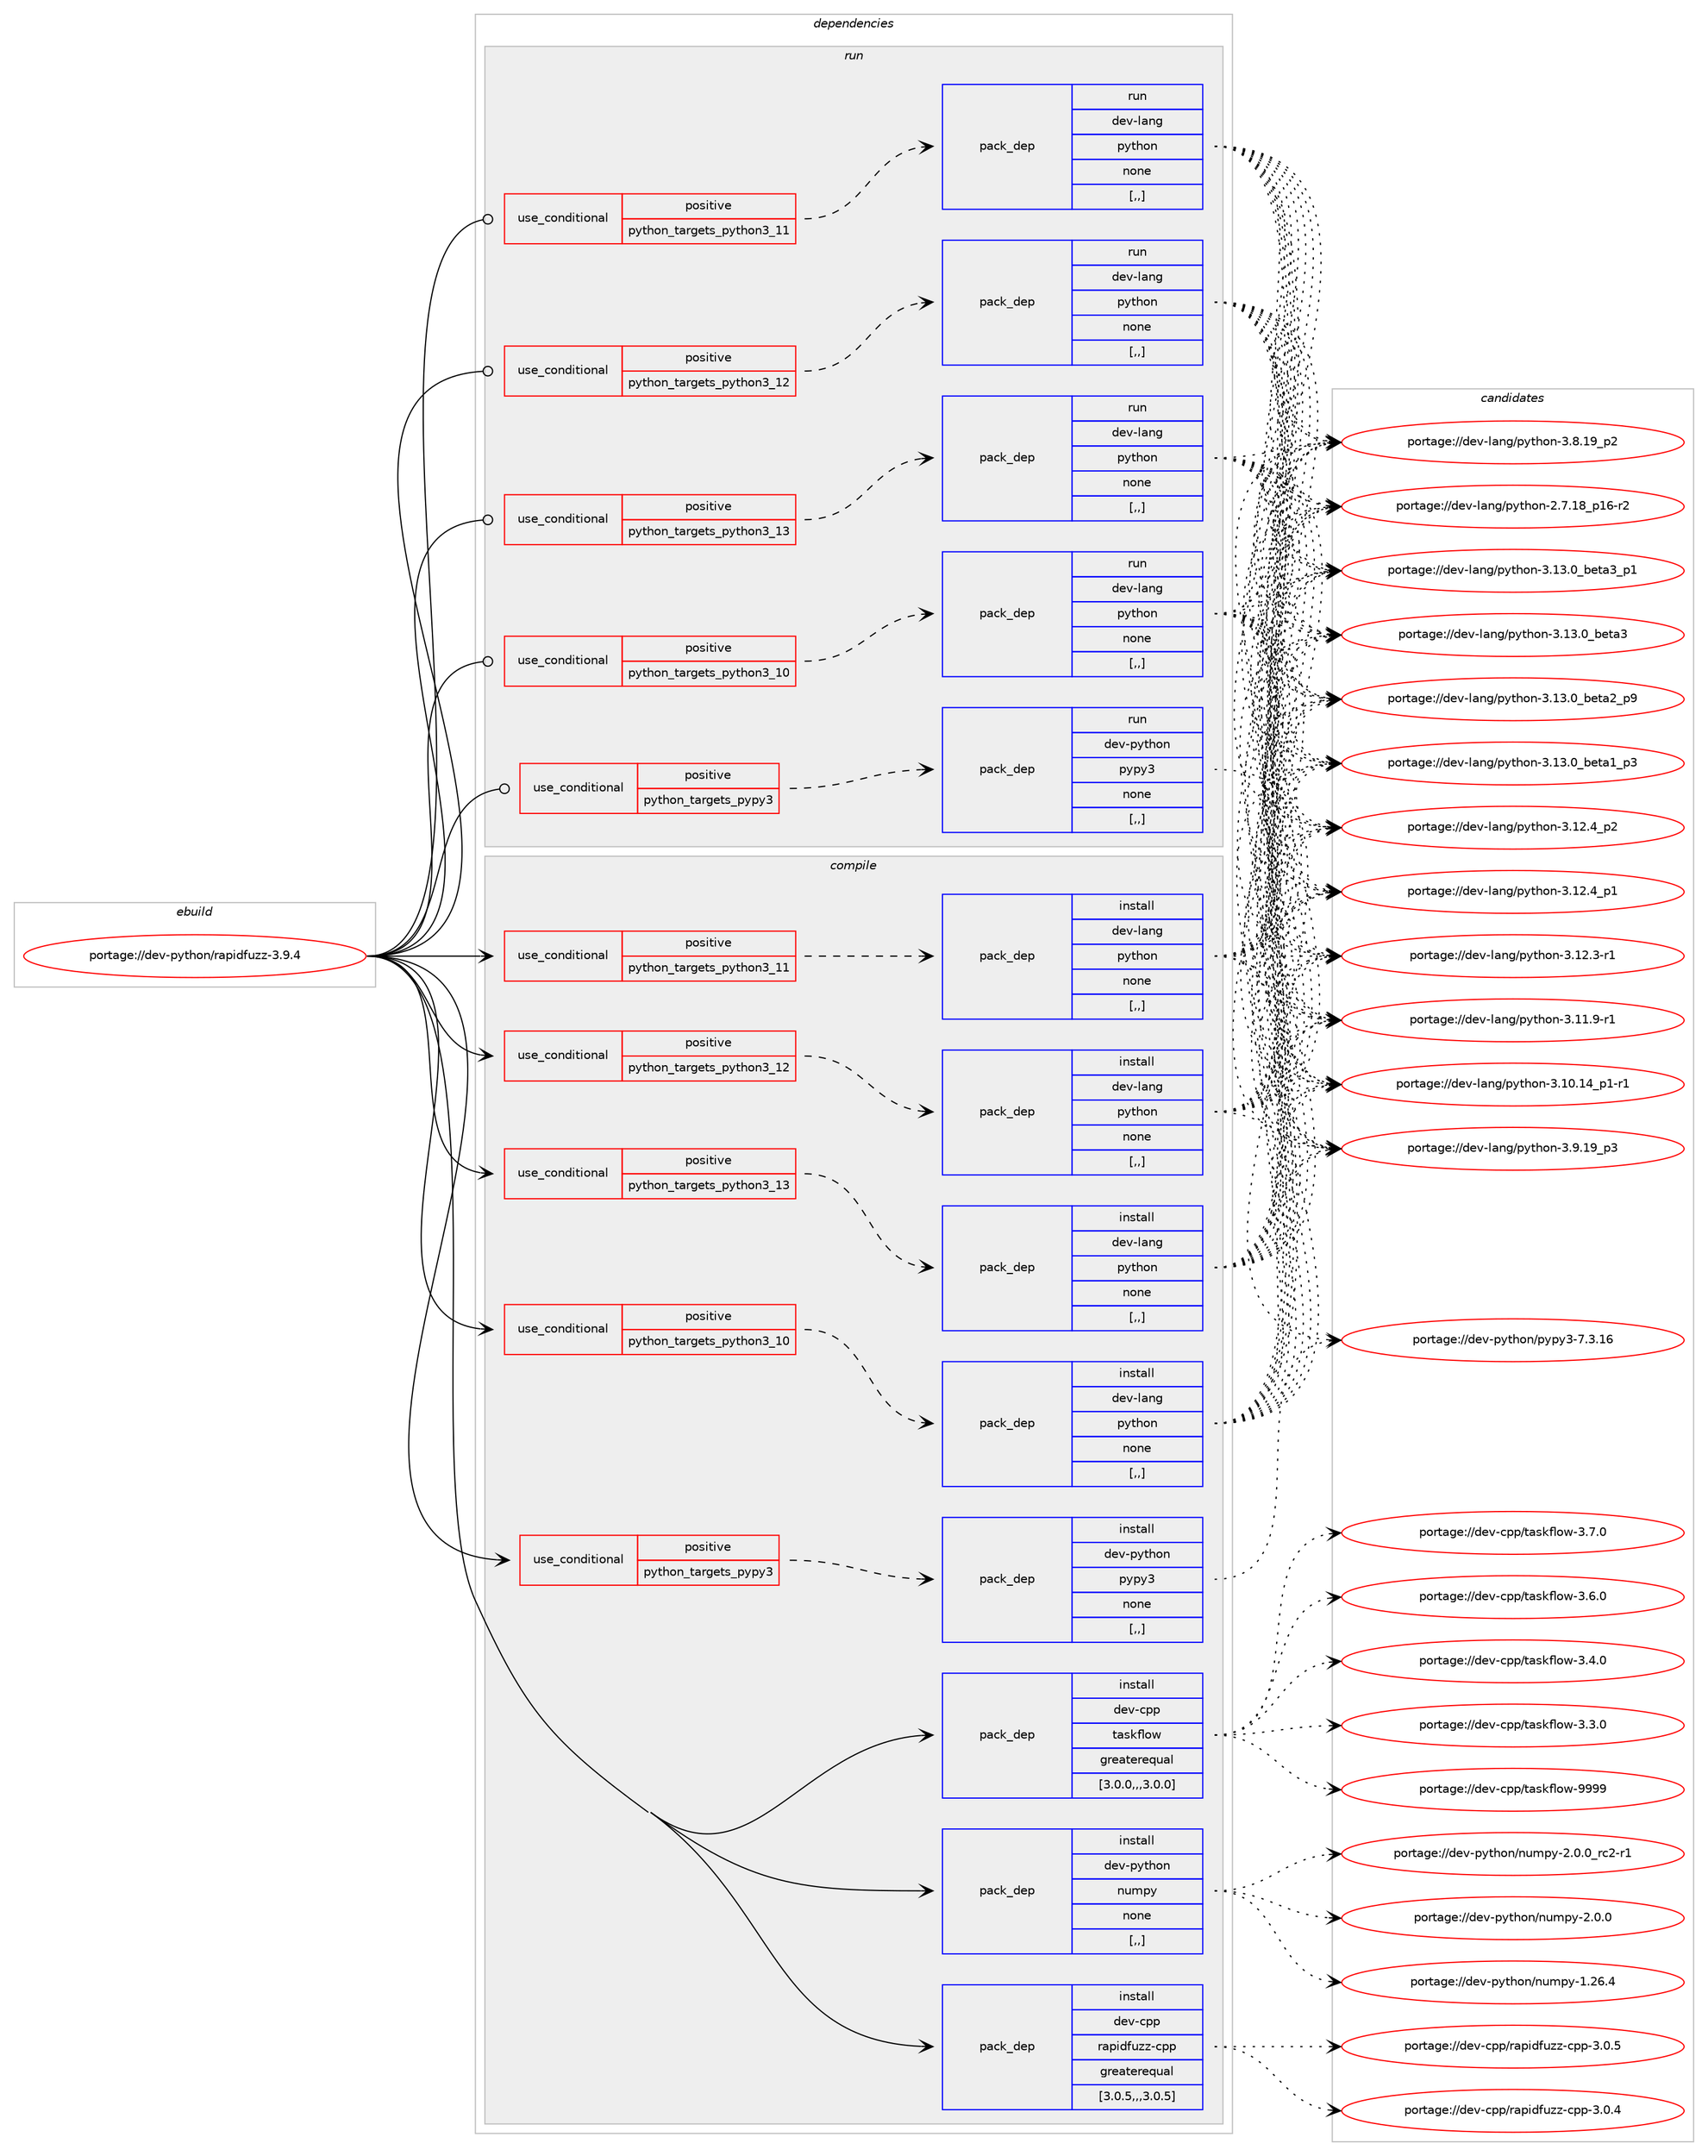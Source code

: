 digraph prolog {

# *************
# Graph options
# *************

newrank=true;
concentrate=true;
compound=true;
graph [rankdir=LR,fontname=Helvetica,fontsize=10,ranksep=1.5];#, ranksep=2.5, nodesep=0.2];
edge  [arrowhead=vee];
node  [fontname=Helvetica,fontsize=10];

# **********
# The ebuild
# **********

subgraph cluster_leftcol {
color=gray;
rank=same;
label=<<i>ebuild</i>>;
id [label="portage://dev-python/rapidfuzz-3.9.4", color=red, width=4, href="../dev-python/rapidfuzz-3.9.4.svg"];
}

# ****************
# The dependencies
# ****************

subgraph cluster_midcol {
color=gray;
label=<<i>dependencies</i>>;
subgraph cluster_compile {
fillcolor="#eeeeee";
style=filled;
label=<<i>compile</i>>;
subgraph cond38420 {
dependency160329 [label=<<TABLE BORDER="0" CELLBORDER="1" CELLSPACING="0" CELLPADDING="4"><TR><TD ROWSPAN="3" CELLPADDING="10">use_conditional</TD></TR><TR><TD>positive</TD></TR><TR><TD>python_targets_pypy3</TD></TR></TABLE>>, shape=none, color=red];
subgraph pack120649 {
dependency160330 [label=<<TABLE BORDER="0" CELLBORDER="1" CELLSPACING="0" CELLPADDING="4" WIDTH="220"><TR><TD ROWSPAN="6" CELLPADDING="30">pack_dep</TD></TR><TR><TD WIDTH="110">install</TD></TR><TR><TD>dev-python</TD></TR><TR><TD>pypy3</TD></TR><TR><TD>none</TD></TR><TR><TD>[,,]</TD></TR></TABLE>>, shape=none, color=blue];
}
dependency160329:e -> dependency160330:w [weight=20,style="dashed",arrowhead="vee"];
}
id:e -> dependency160329:w [weight=20,style="solid",arrowhead="vee"];
subgraph cond38421 {
dependency160331 [label=<<TABLE BORDER="0" CELLBORDER="1" CELLSPACING="0" CELLPADDING="4"><TR><TD ROWSPAN="3" CELLPADDING="10">use_conditional</TD></TR><TR><TD>positive</TD></TR><TR><TD>python_targets_python3_10</TD></TR></TABLE>>, shape=none, color=red];
subgraph pack120650 {
dependency160332 [label=<<TABLE BORDER="0" CELLBORDER="1" CELLSPACING="0" CELLPADDING="4" WIDTH="220"><TR><TD ROWSPAN="6" CELLPADDING="30">pack_dep</TD></TR><TR><TD WIDTH="110">install</TD></TR><TR><TD>dev-lang</TD></TR><TR><TD>python</TD></TR><TR><TD>none</TD></TR><TR><TD>[,,]</TD></TR></TABLE>>, shape=none, color=blue];
}
dependency160331:e -> dependency160332:w [weight=20,style="dashed",arrowhead="vee"];
}
id:e -> dependency160331:w [weight=20,style="solid",arrowhead="vee"];
subgraph cond38422 {
dependency160333 [label=<<TABLE BORDER="0" CELLBORDER="1" CELLSPACING="0" CELLPADDING="4"><TR><TD ROWSPAN="3" CELLPADDING="10">use_conditional</TD></TR><TR><TD>positive</TD></TR><TR><TD>python_targets_python3_11</TD></TR></TABLE>>, shape=none, color=red];
subgraph pack120651 {
dependency160334 [label=<<TABLE BORDER="0" CELLBORDER="1" CELLSPACING="0" CELLPADDING="4" WIDTH="220"><TR><TD ROWSPAN="6" CELLPADDING="30">pack_dep</TD></TR><TR><TD WIDTH="110">install</TD></TR><TR><TD>dev-lang</TD></TR><TR><TD>python</TD></TR><TR><TD>none</TD></TR><TR><TD>[,,]</TD></TR></TABLE>>, shape=none, color=blue];
}
dependency160333:e -> dependency160334:w [weight=20,style="dashed",arrowhead="vee"];
}
id:e -> dependency160333:w [weight=20,style="solid",arrowhead="vee"];
subgraph cond38423 {
dependency160335 [label=<<TABLE BORDER="0" CELLBORDER="1" CELLSPACING="0" CELLPADDING="4"><TR><TD ROWSPAN="3" CELLPADDING="10">use_conditional</TD></TR><TR><TD>positive</TD></TR><TR><TD>python_targets_python3_12</TD></TR></TABLE>>, shape=none, color=red];
subgraph pack120652 {
dependency160336 [label=<<TABLE BORDER="0" CELLBORDER="1" CELLSPACING="0" CELLPADDING="4" WIDTH="220"><TR><TD ROWSPAN="6" CELLPADDING="30">pack_dep</TD></TR><TR><TD WIDTH="110">install</TD></TR><TR><TD>dev-lang</TD></TR><TR><TD>python</TD></TR><TR><TD>none</TD></TR><TR><TD>[,,]</TD></TR></TABLE>>, shape=none, color=blue];
}
dependency160335:e -> dependency160336:w [weight=20,style="dashed",arrowhead="vee"];
}
id:e -> dependency160335:w [weight=20,style="solid",arrowhead="vee"];
subgraph cond38424 {
dependency160337 [label=<<TABLE BORDER="0" CELLBORDER="1" CELLSPACING="0" CELLPADDING="4"><TR><TD ROWSPAN="3" CELLPADDING="10">use_conditional</TD></TR><TR><TD>positive</TD></TR><TR><TD>python_targets_python3_13</TD></TR></TABLE>>, shape=none, color=red];
subgraph pack120653 {
dependency160338 [label=<<TABLE BORDER="0" CELLBORDER="1" CELLSPACING="0" CELLPADDING="4" WIDTH="220"><TR><TD ROWSPAN="6" CELLPADDING="30">pack_dep</TD></TR><TR><TD WIDTH="110">install</TD></TR><TR><TD>dev-lang</TD></TR><TR><TD>python</TD></TR><TR><TD>none</TD></TR><TR><TD>[,,]</TD></TR></TABLE>>, shape=none, color=blue];
}
dependency160337:e -> dependency160338:w [weight=20,style="dashed",arrowhead="vee"];
}
id:e -> dependency160337:w [weight=20,style="solid",arrowhead="vee"];
subgraph pack120654 {
dependency160339 [label=<<TABLE BORDER="0" CELLBORDER="1" CELLSPACING="0" CELLPADDING="4" WIDTH="220"><TR><TD ROWSPAN="6" CELLPADDING="30">pack_dep</TD></TR><TR><TD WIDTH="110">install</TD></TR><TR><TD>dev-cpp</TD></TR><TR><TD>rapidfuzz-cpp</TD></TR><TR><TD>greaterequal</TD></TR><TR><TD>[3.0.5,,,3.0.5]</TD></TR></TABLE>>, shape=none, color=blue];
}
id:e -> dependency160339:w [weight=20,style="solid",arrowhead="vee"];
subgraph pack120655 {
dependency160340 [label=<<TABLE BORDER="0" CELLBORDER="1" CELLSPACING="0" CELLPADDING="4" WIDTH="220"><TR><TD ROWSPAN="6" CELLPADDING="30">pack_dep</TD></TR><TR><TD WIDTH="110">install</TD></TR><TR><TD>dev-cpp</TD></TR><TR><TD>taskflow</TD></TR><TR><TD>greaterequal</TD></TR><TR><TD>[3.0.0,,,3.0.0]</TD></TR></TABLE>>, shape=none, color=blue];
}
id:e -> dependency160340:w [weight=20,style="solid",arrowhead="vee"];
subgraph pack120656 {
dependency160341 [label=<<TABLE BORDER="0" CELLBORDER="1" CELLSPACING="0" CELLPADDING="4" WIDTH="220"><TR><TD ROWSPAN="6" CELLPADDING="30">pack_dep</TD></TR><TR><TD WIDTH="110">install</TD></TR><TR><TD>dev-python</TD></TR><TR><TD>numpy</TD></TR><TR><TD>none</TD></TR><TR><TD>[,,]</TD></TR></TABLE>>, shape=none, color=blue];
}
id:e -> dependency160341:w [weight=20,style="solid",arrowhead="vee"];
}
subgraph cluster_compileandrun {
fillcolor="#eeeeee";
style=filled;
label=<<i>compile and run</i>>;
}
subgraph cluster_run {
fillcolor="#eeeeee";
style=filled;
label=<<i>run</i>>;
subgraph cond38425 {
dependency160342 [label=<<TABLE BORDER="0" CELLBORDER="1" CELLSPACING="0" CELLPADDING="4"><TR><TD ROWSPAN="3" CELLPADDING="10">use_conditional</TD></TR><TR><TD>positive</TD></TR><TR><TD>python_targets_pypy3</TD></TR></TABLE>>, shape=none, color=red];
subgraph pack120657 {
dependency160343 [label=<<TABLE BORDER="0" CELLBORDER="1" CELLSPACING="0" CELLPADDING="4" WIDTH="220"><TR><TD ROWSPAN="6" CELLPADDING="30">pack_dep</TD></TR><TR><TD WIDTH="110">run</TD></TR><TR><TD>dev-python</TD></TR><TR><TD>pypy3</TD></TR><TR><TD>none</TD></TR><TR><TD>[,,]</TD></TR></TABLE>>, shape=none, color=blue];
}
dependency160342:e -> dependency160343:w [weight=20,style="dashed",arrowhead="vee"];
}
id:e -> dependency160342:w [weight=20,style="solid",arrowhead="odot"];
subgraph cond38426 {
dependency160344 [label=<<TABLE BORDER="0" CELLBORDER="1" CELLSPACING="0" CELLPADDING="4"><TR><TD ROWSPAN="3" CELLPADDING="10">use_conditional</TD></TR><TR><TD>positive</TD></TR><TR><TD>python_targets_python3_10</TD></TR></TABLE>>, shape=none, color=red];
subgraph pack120658 {
dependency160345 [label=<<TABLE BORDER="0" CELLBORDER="1" CELLSPACING="0" CELLPADDING="4" WIDTH="220"><TR><TD ROWSPAN="6" CELLPADDING="30">pack_dep</TD></TR><TR><TD WIDTH="110">run</TD></TR><TR><TD>dev-lang</TD></TR><TR><TD>python</TD></TR><TR><TD>none</TD></TR><TR><TD>[,,]</TD></TR></TABLE>>, shape=none, color=blue];
}
dependency160344:e -> dependency160345:w [weight=20,style="dashed",arrowhead="vee"];
}
id:e -> dependency160344:w [weight=20,style="solid",arrowhead="odot"];
subgraph cond38427 {
dependency160346 [label=<<TABLE BORDER="0" CELLBORDER="1" CELLSPACING="0" CELLPADDING="4"><TR><TD ROWSPAN="3" CELLPADDING="10">use_conditional</TD></TR><TR><TD>positive</TD></TR><TR><TD>python_targets_python3_11</TD></TR></TABLE>>, shape=none, color=red];
subgraph pack120659 {
dependency160347 [label=<<TABLE BORDER="0" CELLBORDER="1" CELLSPACING="0" CELLPADDING="4" WIDTH="220"><TR><TD ROWSPAN="6" CELLPADDING="30">pack_dep</TD></TR><TR><TD WIDTH="110">run</TD></TR><TR><TD>dev-lang</TD></TR><TR><TD>python</TD></TR><TR><TD>none</TD></TR><TR><TD>[,,]</TD></TR></TABLE>>, shape=none, color=blue];
}
dependency160346:e -> dependency160347:w [weight=20,style="dashed",arrowhead="vee"];
}
id:e -> dependency160346:w [weight=20,style="solid",arrowhead="odot"];
subgraph cond38428 {
dependency160348 [label=<<TABLE BORDER="0" CELLBORDER="1" CELLSPACING="0" CELLPADDING="4"><TR><TD ROWSPAN="3" CELLPADDING="10">use_conditional</TD></TR><TR><TD>positive</TD></TR><TR><TD>python_targets_python3_12</TD></TR></TABLE>>, shape=none, color=red];
subgraph pack120660 {
dependency160349 [label=<<TABLE BORDER="0" CELLBORDER="1" CELLSPACING="0" CELLPADDING="4" WIDTH="220"><TR><TD ROWSPAN="6" CELLPADDING="30">pack_dep</TD></TR><TR><TD WIDTH="110">run</TD></TR><TR><TD>dev-lang</TD></TR><TR><TD>python</TD></TR><TR><TD>none</TD></TR><TR><TD>[,,]</TD></TR></TABLE>>, shape=none, color=blue];
}
dependency160348:e -> dependency160349:w [weight=20,style="dashed",arrowhead="vee"];
}
id:e -> dependency160348:w [weight=20,style="solid",arrowhead="odot"];
subgraph cond38429 {
dependency160350 [label=<<TABLE BORDER="0" CELLBORDER="1" CELLSPACING="0" CELLPADDING="4"><TR><TD ROWSPAN="3" CELLPADDING="10">use_conditional</TD></TR><TR><TD>positive</TD></TR><TR><TD>python_targets_python3_13</TD></TR></TABLE>>, shape=none, color=red];
subgraph pack120661 {
dependency160351 [label=<<TABLE BORDER="0" CELLBORDER="1" CELLSPACING="0" CELLPADDING="4" WIDTH="220"><TR><TD ROWSPAN="6" CELLPADDING="30">pack_dep</TD></TR><TR><TD WIDTH="110">run</TD></TR><TR><TD>dev-lang</TD></TR><TR><TD>python</TD></TR><TR><TD>none</TD></TR><TR><TD>[,,]</TD></TR></TABLE>>, shape=none, color=blue];
}
dependency160350:e -> dependency160351:w [weight=20,style="dashed",arrowhead="vee"];
}
id:e -> dependency160350:w [weight=20,style="solid",arrowhead="odot"];
}
}

# **************
# The candidates
# **************

subgraph cluster_choices {
rank=same;
color=gray;
label=<<i>candidates</i>>;

subgraph choice120649 {
color=black;
nodesep=1;
choice10010111845112121116104111110471121211121215145554651464954 [label="portage://dev-python/pypy3-7.3.16", color=red, width=4,href="../dev-python/pypy3-7.3.16.svg"];
dependency160330:e -> choice10010111845112121116104111110471121211121215145554651464954:w [style=dotted,weight="100"];
}
subgraph choice120650 {
color=black;
nodesep=1;
choice10010111845108971101034711212111610411111045514649514648959810111697519511249 [label="portage://dev-lang/python-3.13.0_beta3_p1", color=red, width=4,href="../dev-lang/python-3.13.0_beta3_p1.svg"];
choice1001011184510897110103471121211161041111104551464951464895981011169751 [label="portage://dev-lang/python-3.13.0_beta3", color=red, width=4,href="../dev-lang/python-3.13.0_beta3.svg"];
choice10010111845108971101034711212111610411111045514649514648959810111697509511257 [label="portage://dev-lang/python-3.13.0_beta2_p9", color=red, width=4,href="../dev-lang/python-3.13.0_beta2_p9.svg"];
choice10010111845108971101034711212111610411111045514649514648959810111697499511251 [label="portage://dev-lang/python-3.13.0_beta1_p3", color=red, width=4,href="../dev-lang/python-3.13.0_beta1_p3.svg"];
choice100101118451089711010347112121116104111110455146495046529511250 [label="portage://dev-lang/python-3.12.4_p2", color=red, width=4,href="../dev-lang/python-3.12.4_p2.svg"];
choice100101118451089711010347112121116104111110455146495046529511249 [label="portage://dev-lang/python-3.12.4_p1", color=red, width=4,href="../dev-lang/python-3.12.4_p1.svg"];
choice100101118451089711010347112121116104111110455146495046514511449 [label="portage://dev-lang/python-3.12.3-r1", color=red, width=4,href="../dev-lang/python-3.12.3-r1.svg"];
choice100101118451089711010347112121116104111110455146494946574511449 [label="portage://dev-lang/python-3.11.9-r1", color=red, width=4,href="../dev-lang/python-3.11.9-r1.svg"];
choice100101118451089711010347112121116104111110455146494846495295112494511449 [label="portage://dev-lang/python-3.10.14_p1-r1", color=red, width=4,href="../dev-lang/python-3.10.14_p1-r1.svg"];
choice100101118451089711010347112121116104111110455146574649579511251 [label="portage://dev-lang/python-3.9.19_p3", color=red, width=4,href="../dev-lang/python-3.9.19_p3.svg"];
choice100101118451089711010347112121116104111110455146564649579511250 [label="portage://dev-lang/python-3.8.19_p2", color=red, width=4,href="../dev-lang/python-3.8.19_p2.svg"];
choice100101118451089711010347112121116104111110455046554649569511249544511450 [label="portage://dev-lang/python-2.7.18_p16-r2", color=red, width=4,href="../dev-lang/python-2.7.18_p16-r2.svg"];
dependency160332:e -> choice10010111845108971101034711212111610411111045514649514648959810111697519511249:w [style=dotted,weight="100"];
dependency160332:e -> choice1001011184510897110103471121211161041111104551464951464895981011169751:w [style=dotted,weight="100"];
dependency160332:e -> choice10010111845108971101034711212111610411111045514649514648959810111697509511257:w [style=dotted,weight="100"];
dependency160332:e -> choice10010111845108971101034711212111610411111045514649514648959810111697499511251:w [style=dotted,weight="100"];
dependency160332:e -> choice100101118451089711010347112121116104111110455146495046529511250:w [style=dotted,weight="100"];
dependency160332:e -> choice100101118451089711010347112121116104111110455146495046529511249:w [style=dotted,weight="100"];
dependency160332:e -> choice100101118451089711010347112121116104111110455146495046514511449:w [style=dotted,weight="100"];
dependency160332:e -> choice100101118451089711010347112121116104111110455146494946574511449:w [style=dotted,weight="100"];
dependency160332:e -> choice100101118451089711010347112121116104111110455146494846495295112494511449:w [style=dotted,weight="100"];
dependency160332:e -> choice100101118451089711010347112121116104111110455146574649579511251:w [style=dotted,weight="100"];
dependency160332:e -> choice100101118451089711010347112121116104111110455146564649579511250:w [style=dotted,weight="100"];
dependency160332:e -> choice100101118451089711010347112121116104111110455046554649569511249544511450:w [style=dotted,weight="100"];
}
subgraph choice120651 {
color=black;
nodesep=1;
choice10010111845108971101034711212111610411111045514649514648959810111697519511249 [label="portage://dev-lang/python-3.13.0_beta3_p1", color=red, width=4,href="../dev-lang/python-3.13.0_beta3_p1.svg"];
choice1001011184510897110103471121211161041111104551464951464895981011169751 [label="portage://dev-lang/python-3.13.0_beta3", color=red, width=4,href="../dev-lang/python-3.13.0_beta3.svg"];
choice10010111845108971101034711212111610411111045514649514648959810111697509511257 [label="portage://dev-lang/python-3.13.0_beta2_p9", color=red, width=4,href="../dev-lang/python-3.13.0_beta2_p9.svg"];
choice10010111845108971101034711212111610411111045514649514648959810111697499511251 [label="portage://dev-lang/python-3.13.0_beta1_p3", color=red, width=4,href="../dev-lang/python-3.13.0_beta1_p3.svg"];
choice100101118451089711010347112121116104111110455146495046529511250 [label="portage://dev-lang/python-3.12.4_p2", color=red, width=4,href="../dev-lang/python-3.12.4_p2.svg"];
choice100101118451089711010347112121116104111110455146495046529511249 [label="portage://dev-lang/python-3.12.4_p1", color=red, width=4,href="../dev-lang/python-3.12.4_p1.svg"];
choice100101118451089711010347112121116104111110455146495046514511449 [label="portage://dev-lang/python-3.12.3-r1", color=red, width=4,href="../dev-lang/python-3.12.3-r1.svg"];
choice100101118451089711010347112121116104111110455146494946574511449 [label="portage://dev-lang/python-3.11.9-r1", color=red, width=4,href="../dev-lang/python-3.11.9-r1.svg"];
choice100101118451089711010347112121116104111110455146494846495295112494511449 [label="portage://dev-lang/python-3.10.14_p1-r1", color=red, width=4,href="../dev-lang/python-3.10.14_p1-r1.svg"];
choice100101118451089711010347112121116104111110455146574649579511251 [label="portage://dev-lang/python-3.9.19_p3", color=red, width=4,href="../dev-lang/python-3.9.19_p3.svg"];
choice100101118451089711010347112121116104111110455146564649579511250 [label="portage://dev-lang/python-3.8.19_p2", color=red, width=4,href="../dev-lang/python-3.8.19_p2.svg"];
choice100101118451089711010347112121116104111110455046554649569511249544511450 [label="portage://dev-lang/python-2.7.18_p16-r2", color=red, width=4,href="../dev-lang/python-2.7.18_p16-r2.svg"];
dependency160334:e -> choice10010111845108971101034711212111610411111045514649514648959810111697519511249:w [style=dotted,weight="100"];
dependency160334:e -> choice1001011184510897110103471121211161041111104551464951464895981011169751:w [style=dotted,weight="100"];
dependency160334:e -> choice10010111845108971101034711212111610411111045514649514648959810111697509511257:w [style=dotted,weight="100"];
dependency160334:e -> choice10010111845108971101034711212111610411111045514649514648959810111697499511251:w [style=dotted,weight="100"];
dependency160334:e -> choice100101118451089711010347112121116104111110455146495046529511250:w [style=dotted,weight="100"];
dependency160334:e -> choice100101118451089711010347112121116104111110455146495046529511249:w [style=dotted,weight="100"];
dependency160334:e -> choice100101118451089711010347112121116104111110455146495046514511449:w [style=dotted,weight="100"];
dependency160334:e -> choice100101118451089711010347112121116104111110455146494946574511449:w [style=dotted,weight="100"];
dependency160334:e -> choice100101118451089711010347112121116104111110455146494846495295112494511449:w [style=dotted,weight="100"];
dependency160334:e -> choice100101118451089711010347112121116104111110455146574649579511251:w [style=dotted,weight="100"];
dependency160334:e -> choice100101118451089711010347112121116104111110455146564649579511250:w [style=dotted,weight="100"];
dependency160334:e -> choice100101118451089711010347112121116104111110455046554649569511249544511450:w [style=dotted,weight="100"];
}
subgraph choice120652 {
color=black;
nodesep=1;
choice10010111845108971101034711212111610411111045514649514648959810111697519511249 [label="portage://dev-lang/python-3.13.0_beta3_p1", color=red, width=4,href="../dev-lang/python-3.13.0_beta3_p1.svg"];
choice1001011184510897110103471121211161041111104551464951464895981011169751 [label="portage://dev-lang/python-3.13.0_beta3", color=red, width=4,href="../dev-lang/python-3.13.0_beta3.svg"];
choice10010111845108971101034711212111610411111045514649514648959810111697509511257 [label="portage://dev-lang/python-3.13.0_beta2_p9", color=red, width=4,href="../dev-lang/python-3.13.0_beta2_p9.svg"];
choice10010111845108971101034711212111610411111045514649514648959810111697499511251 [label="portage://dev-lang/python-3.13.0_beta1_p3", color=red, width=4,href="../dev-lang/python-3.13.0_beta1_p3.svg"];
choice100101118451089711010347112121116104111110455146495046529511250 [label="portage://dev-lang/python-3.12.4_p2", color=red, width=4,href="../dev-lang/python-3.12.4_p2.svg"];
choice100101118451089711010347112121116104111110455146495046529511249 [label="portage://dev-lang/python-3.12.4_p1", color=red, width=4,href="../dev-lang/python-3.12.4_p1.svg"];
choice100101118451089711010347112121116104111110455146495046514511449 [label="portage://dev-lang/python-3.12.3-r1", color=red, width=4,href="../dev-lang/python-3.12.3-r1.svg"];
choice100101118451089711010347112121116104111110455146494946574511449 [label="portage://dev-lang/python-3.11.9-r1", color=red, width=4,href="../dev-lang/python-3.11.9-r1.svg"];
choice100101118451089711010347112121116104111110455146494846495295112494511449 [label="portage://dev-lang/python-3.10.14_p1-r1", color=red, width=4,href="../dev-lang/python-3.10.14_p1-r1.svg"];
choice100101118451089711010347112121116104111110455146574649579511251 [label="portage://dev-lang/python-3.9.19_p3", color=red, width=4,href="../dev-lang/python-3.9.19_p3.svg"];
choice100101118451089711010347112121116104111110455146564649579511250 [label="portage://dev-lang/python-3.8.19_p2", color=red, width=4,href="../dev-lang/python-3.8.19_p2.svg"];
choice100101118451089711010347112121116104111110455046554649569511249544511450 [label="portage://dev-lang/python-2.7.18_p16-r2", color=red, width=4,href="../dev-lang/python-2.7.18_p16-r2.svg"];
dependency160336:e -> choice10010111845108971101034711212111610411111045514649514648959810111697519511249:w [style=dotted,weight="100"];
dependency160336:e -> choice1001011184510897110103471121211161041111104551464951464895981011169751:w [style=dotted,weight="100"];
dependency160336:e -> choice10010111845108971101034711212111610411111045514649514648959810111697509511257:w [style=dotted,weight="100"];
dependency160336:e -> choice10010111845108971101034711212111610411111045514649514648959810111697499511251:w [style=dotted,weight="100"];
dependency160336:e -> choice100101118451089711010347112121116104111110455146495046529511250:w [style=dotted,weight="100"];
dependency160336:e -> choice100101118451089711010347112121116104111110455146495046529511249:w [style=dotted,weight="100"];
dependency160336:e -> choice100101118451089711010347112121116104111110455146495046514511449:w [style=dotted,weight="100"];
dependency160336:e -> choice100101118451089711010347112121116104111110455146494946574511449:w [style=dotted,weight="100"];
dependency160336:e -> choice100101118451089711010347112121116104111110455146494846495295112494511449:w [style=dotted,weight="100"];
dependency160336:e -> choice100101118451089711010347112121116104111110455146574649579511251:w [style=dotted,weight="100"];
dependency160336:e -> choice100101118451089711010347112121116104111110455146564649579511250:w [style=dotted,weight="100"];
dependency160336:e -> choice100101118451089711010347112121116104111110455046554649569511249544511450:w [style=dotted,weight="100"];
}
subgraph choice120653 {
color=black;
nodesep=1;
choice10010111845108971101034711212111610411111045514649514648959810111697519511249 [label="portage://dev-lang/python-3.13.0_beta3_p1", color=red, width=4,href="../dev-lang/python-3.13.0_beta3_p1.svg"];
choice1001011184510897110103471121211161041111104551464951464895981011169751 [label="portage://dev-lang/python-3.13.0_beta3", color=red, width=4,href="../dev-lang/python-3.13.0_beta3.svg"];
choice10010111845108971101034711212111610411111045514649514648959810111697509511257 [label="portage://dev-lang/python-3.13.0_beta2_p9", color=red, width=4,href="../dev-lang/python-3.13.0_beta2_p9.svg"];
choice10010111845108971101034711212111610411111045514649514648959810111697499511251 [label="portage://dev-lang/python-3.13.0_beta1_p3", color=red, width=4,href="../dev-lang/python-3.13.0_beta1_p3.svg"];
choice100101118451089711010347112121116104111110455146495046529511250 [label="portage://dev-lang/python-3.12.4_p2", color=red, width=4,href="../dev-lang/python-3.12.4_p2.svg"];
choice100101118451089711010347112121116104111110455146495046529511249 [label="portage://dev-lang/python-3.12.4_p1", color=red, width=4,href="../dev-lang/python-3.12.4_p1.svg"];
choice100101118451089711010347112121116104111110455146495046514511449 [label="portage://dev-lang/python-3.12.3-r1", color=red, width=4,href="../dev-lang/python-3.12.3-r1.svg"];
choice100101118451089711010347112121116104111110455146494946574511449 [label="portage://dev-lang/python-3.11.9-r1", color=red, width=4,href="../dev-lang/python-3.11.9-r1.svg"];
choice100101118451089711010347112121116104111110455146494846495295112494511449 [label="portage://dev-lang/python-3.10.14_p1-r1", color=red, width=4,href="../dev-lang/python-3.10.14_p1-r1.svg"];
choice100101118451089711010347112121116104111110455146574649579511251 [label="portage://dev-lang/python-3.9.19_p3", color=red, width=4,href="../dev-lang/python-3.9.19_p3.svg"];
choice100101118451089711010347112121116104111110455146564649579511250 [label="portage://dev-lang/python-3.8.19_p2", color=red, width=4,href="../dev-lang/python-3.8.19_p2.svg"];
choice100101118451089711010347112121116104111110455046554649569511249544511450 [label="portage://dev-lang/python-2.7.18_p16-r2", color=red, width=4,href="../dev-lang/python-2.7.18_p16-r2.svg"];
dependency160338:e -> choice10010111845108971101034711212111610411111045514649514648959810111697519511249:w [style=dotted,weight="100"];
dependency160338:e -> choice1001011184510897110103471121211161041111104551464951464895981011169751:w [style=dotted,weight="100"];
dependency160338:e -> choice10010111845108971101034711212111610411111045514649514648959810111697509511257:w [style=dotted,weight="100"];
dependency160338:e -> choice10010111845108971101034711212111610411111045514649514648959810111697499511251:w [style=dotted,weight="100"];
dependency160338:e -> choice100101118451089711010347112121116104111110455146495046529511250:w [style=dotted,weight="100"];
dependency160338:e -> choice100101118451089711010347112121116104111110455146495046529511249:w [style=dotted,weight="100"];
dependency160338:e -> choice100101118451089711010347112121116104111110455146495046514511449:w [style=dotted,weight="100"];
dependency160338:e -> choice100101118451089711010347112121116104111110455146494946574511449:w [style=dotted,weight="100"];
dependency160338:e -> choice100101118451089711010347112121116104111110455146494846495295112494511449:w [style=dotted,weight="100"];
dependency160338:e -> choice100101118451089711010347112121116104111110455146574649579511251:w [style=dotted,weight="100"];
dependency160338:e -> choice100101118451089711010347112121116104111110455146564649579511250:w [style=dotted,weight="100"];
dependency160338:e -> choice100101118451089711010347112121116104111110455046554649569511249544511450:w [style=dotted,weight="100"];
}
subgraph choice120654 {
color=black;
nodesep=1;
choice100101118459911211247114971121051001021171221224599112112455146484653 [label="portage://dev-cpp/rapidfuzz-cpp-3.0.5", color=red, width=4,href="../dev-cpp/rapidfuzz-cpp-3.0.5.svg"];
choice100101118459911211247114971121051001021171221224599112112455146484652 [label="portage://dev-cpp/rapidfuzz-cpp-3.0.4", color=red, width=4,href="../dev-cpp/rapidfuzz-cpp-3.0.4.svg"];
dependency160339:e -> choice100101118459911211247114971121051001021171221224599112112455146484653:w [style=dotted,weight="100"];
dependency160339:e -> choice100101118459911211247114971121051001021171221224599112112455146484652:w [style=dotted,weight="100"];
}
subgraph choice120655 {
color=black;
nodesep=1;
choice100101118459911211247116971151071021081111194557575757 [label="portage://dev-cpp/taskflow-9999", color=red, width=4,href="../dev-cpp/taskflow-9999.svg"];
choice10010111845991121124711697115107102108111119455146554648 [label="portage://dev-cpp/taskflow-3.7.0", color=red, width=4,href="../dev-cpp/taskflow-3.7.0.svg"];
choice10010111845991121124711697115107102108111119455146544648 [label="portage://dev-cpp/taskflow-3.6.0", color=red, width=4,href="../dev-cpp/taskflow-3.6.0.svg"];
choice10010111845991121124711697115107102108111119455146524648 [label="portage://dev-cpp/taskflow-3.4.0", color=red, width=4,href="../dev-cpp/taskflow-3.4.0.svg"];
choice10010111845991121124711697115107102108111119455146514648 [label="portage://dev-cpp/taskflow-3.3.0", color=red, width=4,href="../dev-cpp/taskflow-3.3.0.svg"];
dependency160340:e -> choice100101118459911211247116971151071021081111194557575757:w [style=dotted,weight="100"];
dependency160340:e -> choice10010111845991121124711697115107102108111119455146554648:w [style=dotted,weight="100"];
dependency160340:e -> choice10010111845991121124711697115107102108111119455146544648:w [style=dotted,weight="100"];
dependency160340:e -> choice10010111845991121124711697115107102108111119455146524648:w [style=dotted,weight="100"];
dependency160340:e -> choice10010111845991121124711697115107102108111119455146514648:w [style=dotted,weight="100"];
}
subgraph choice120656 {
color=black;
nodesep=1;
choice10010111845112121116104111110471101171091121214550464846489511499504511449 [label="portage://dev-python/numpy-2.0.0_rc2-r1", color=red, width=4,href="../dev-python/numpy-2.0.0_rc2-r1.svg"];
choice1001011184511212111610411111047110117109112121455046484648 [label="portage://dev-python/numpy-2.0.0", color=red, width=4,href="../dev-python/numpy-2.0.0.svg"];
choice100101118451121211161041111104711011710911212145494650544652 [label="portage://dev-python/numpy-1.26.4", color=red, width=4,href="../dev-python/numpy-1.26.4.svg"];
dependency160341:e -> choice10010111845112121116104111110471101171091121214550464846489511499504511449:w [style=dotted,weight="100"];
dependency160341:e -> choice1001011184511212111610411111047110117109112121455046484648:w [style=dotted,weight="100"];
dependency160341:e -> choice100101118451121211161041111104711011710911212145494650544652:w [style=dotted,weight="100"];
}
subgraph choice120657 {
color=black;
nodesep=1;
choice10010111845112121116104111110471121211121215145554651464954 [label="portage://dev-python/pypy3-7.3.16", color=red, width=4,href="../dev-python/pypy3-7.3.16.svg"];
dependency160343:e -> choice10010111845112121116104111110471121211121215145554651464954:w [style=dotted,weight="100"];
}
subgraph choice120658 {
color=black;
nodesep=1;
choice10010111845108971101034711212111610411111045514649514648959810111697519511249 [label="portage://dev-lang/python-3.13.0_beta3_p1", color=red, width=4,href="../dev-lang/python-3.13.0_beta3_p1.svg"];
choice1001011184510897110103471121211161041111104551464951464895981011169751 [label="portage://dev-lang/python-3.13.0_beta3", color=red, width=4,href="../dev-lang/python-3.13.0_beta3.svg"];
choice10010111845108971101034711212111610411111045514649514648959810111697509511257 [label="portage://dev-lang/python-3.13.0_beta2_p9", color=red, width=4,href="../dev-lang/python-3.13.0_beta2_p9.svg"];
choice10010111845108971101034711212111610411111045514649514648959810111697499511251 [label="portage://dev-lang/python-3.13.0_beta1_p3", color=red, width=4,href="../dev-lang/python-3.13.0_beta1_p3.svg"];
choice100101118451089711010347112121116104111110455146495046529511250 [label="portage://dev-lang/python-3.12.4_p2", color=red, width=4,href="../dev-lang/python-3.12.4_p2.svg"];
choice100101118451089711010347112121116104111110455146495046529511249 [label="portage://dev-lang/python-3.12.4_p1", color=red, width=4,href="../dev-lang/python-3.12.4_p1.svg"];
choice100101118451089711010347112121116104111110455146495046514511449 [label="portage://dev-lang/python-3.12.3-r1", color=red, width=4,href="../dev-lang/python-3.12.3-r1.svg"];
choice100101118451089711010347112121116104111110455146494946574511449 [label="portage://dev-lang/python-3.11.9-r1", color=red, width=4,href="../dev-lang/python-3.11.9-r1.svg"];
choice100101118451089711010347112121116104111110455146494846495295112494511449 [label="portage://dev-lang/python-3.10.14_p1-r1", color=red, width=4,href="../dev-lang/python-3.10.14_p1-r1.svg"];
choice100101118451089711010347112121116104111110455146574649579511251 [label="portage://dev-lang/python-3.9.19_p3", color=red, width=4,href="../dev-lang/python-3.9.19_p3.svg"];
choice100101118451089711010347112121116104111110455146564649579511250 [label="portage://dev-lang/python-3.8.19_p2", color=red, width=4,href="../dev-lang/python-3.8.19_p2.svg"];
choice100101118451089711010347112121116104111110455046554649569511249544511450 [label="portage://dev-lang/python-2.7.18_p16-r2", color=red, width=4,href="../dev-lang/python-2.7.18_p16-r2.svg"];
dependency160345:e -> choice10010111845108971101034711212111610411111045514649514648959810111697519511249:w [style=dotted,weight="100"];
dependency160345:e -> choice1001011184510897110103471121211161041111104551464951464895981011169751:w [style=dotted,weight="100"];
dependency160345:e -> choice10010111845108971101034711212111610411111045514649514648959810111697509511257:w [style=dotted,weight="100"];
dependency160345:e -> choice10010111845108971101034711212111610411111045514649514648959810111697499511251:w [style=dotted,weight="100"];
dependency160345:e -> choice100101118451089711010347112121116104111110455146495046529511250:w [style=dotted,weight="100"];
dependency160345:e -> choice100101118451089711010347112121116104111110455146495046529511249:w [style=dotted,weight="100"];
dependency160345:e -> choice100101118451089711010347112121116104111110455146495046514511449:w [style=dotted,weight="100"];
dependency160345:e -> choice100101118451089711010347112121116104111110455146494946574511449:w [style=dotted,weight="100"];
dependency160345:e -> choice100101118451089711010347112121116104111110455146494846495295112494511449:w [style=dotted,weight="100"];
dependency160345:e -> choice100101118451089711010347112121116104111110455146574649579511251:w [style=dotted,weight="100"];
dependency160345:e -> choice100101118451089711010347112121116104111110455146564649579511250:w [style=dotted,weight="100"];
dependency160345:e -> choice100101118451089711010347112121116104111110455046554649569511249544511450:w [style=dotted,weight="100"];
}
subgraph choice120659 {
color=black;
nodesep=1;
choice10010111845108971101034711212111610411111045514649514648959810111697519511249 [label="portage://dev-lang/python-3.13.0_beta3_p1", color=red, width=4,href="../dev-lang/python-3.13.0_beta3_p1.svg"];
choice1001011184510897110103471121211161041111104551464951464895981011169751 [label="portage://dev-lang/python-3.13.0_beta3", color=red, width=4,href="../dev-lang/python-3.13.0_beta3.svg"];
choice10010111845108971101034711212111610411111045514649514648959810111697509511257 [label="portage://dev-lang/python-3.13.0_beta2_p9", color=red, width=4,href="../dev-lang/python-3.13.0_beta2_p9.svg"];
choice10010111845108971101034711212111610411111045514649514648959810111697499511251 [label="portage://dev-lang/python-3.13.0_beta1_p3", color=red, width=4,href="../dev-lang/python-3.13.0_beta1_p3.svg"];
choice100101118451089711010347112121116104111110455146495046529511250 [label="portage://dev-lang/python-3.12.4_p2", color=red, width=4,href="../dev-lang/python-3.12.4_p2.svg"];
choice100101118451089711010347112121116104111110455146495046529511249 [label="portage://dev-lang/python-3.12.4_p1", color=red, width=4,href="../dev-lang/python-3.12.4_p1.svg"];
choice100101118451089711010347112121116104111110455146495046514511449 [label="portage://dev-lang/python-3.12.3-r1", color=red, width=4,href="../dev-lang/python-3.12.3-r1.svg"];
choice100101118451089711010347112121116104111110455146494946574511449 [label="portage://dev-lang/python-3.11.9-r1", color=red, width=4,href="../dev-lang/python-3.11.9-r1.svg"];
choice100101118451089711010347112121116104111110455146494846495295112494511449 [label="portage://dev-lang/python-3.10.14_p1-r1", color=red, width=4,href="../dev-lang/python-3.10.14_p1-r1.svg"];
choice100101118451089711010347112121116104111110455146574649579511251 [label="portage://dev-lang/python-3.9.19_p3", color=red, width=4,href="../dev-lang/python-3.9.19_p3.svg"];
choice100101118451089711010347112121116104111110455146564649579511250 [label="portage://dev-lang/python-3.8.19_p2", color=red, width=4,href="../dev-lang/python-3.8.19_p2.svg"];
choice100101118451089711010347112121116104111110455046554649569511249544511450 [label="portage://dev-lang/python-2.7.18_p16-r2", color=red, width=4,href="../dev-lang/python-2.7.18_p16-r2.svg"];
dependency160347:e -> choice10010111845108971101034711212111610411111045514649514648959810111697519511249:w [style=dotted,weight="100"];
dependency160347:e -> choice1001011184510897110103471121211161041111104551464951464895981011169751:w [style=dotted,weight="100"];
dependency160347:e -> choice10010111845108971101034711212111610411111045514649514648959810111697509511257:w [style=dotted,weight="100"];
dependency160347:e -> choice10010111845108971101034711212111610411111045514649514648959810111697499511251:w [style=dotted,weight="100"];
dependency160347:e -> choice100101118451089711010347112121116104111110455146495046529511250:w [style=dotted,weight="100"];
dependency160347:e -> choice100101118451089711010347112121116104111110455146495046529511249:w [style=dotted,weight="100"];
dependency160347:e -> choice100101118451089711010347112121116104111110455146495046514511449:w [style=dotted,weight="100"];
dependency160347:e -> choice100101118451089711010347112121116104111110455146494946574511449:w [style=dotted,weight="100"];
dependency160347:e -> choice100101118451089711010347112121116104111110455146494846495295112494511449:w [style=dotted,weight="100"];
dependency160347:e -> choice100101118451089711010347112121116104111110455146574649579511251:w [style=dotted,weight="100"];
dependency160347:e -> choice100101118451089711010347112121116104111110455146564649579511250:w [style=dotted,weight="100"];
dependency160347:e -> choice100101118451089711010347112121116104111110455046554649569511249544511450:w [style=dotted,weight="100"];
}
subgraph choice120660 {
color=black;
nodesep=1;
choice10010111845108971101034711212111610411111045514649514648959810111697519511249 [label="portage://dev-lang/python-3.13.0_beta3_p1", color=red, width=4,href="../dev-lang/python-3.13.0_beta3_p1.svg"];
choice1001011184510897110103471121211161041111104551464951464895981011169751 [label="portage://dev-lang/python-3.13.0_beta3", color=red, width=4,href="../dev-lang/python-3.13.0_beta3.svg"];
choice10010111845108971101034711212111610411111045514649514648959810111697509511257 [label="portage://dev-lang/python-3.13.0_beta2_p9", color=red, width=4,href="../dev-lang/python-3.13.0_beta2_p9.svg"];
choice10010111845108971101034711212111610411111045514649514648959810111697499511251 [label="portage://dev-lang/python-3.13.0_beta1_p3", color=red, width=4,href="../dev-lang/python-3.13.0_beta1_p3.svg"];
choice100101118451089711010347112121116104111110455146495046529511250 [label="portage://dev-lang/python-3.12.4_p2", color=red, width=4,href="../dev-lang/python-3.12.4_p2.svg"];
choice100101118451089711010347112121116104111110455146495046529511249 [label="portage://dev-lang/python-3.12.4_p1", color=red, width=4,href="../dev-lang/python-3.12.4_p1.svg"];
choice100101118451089711010347112121116104111110455146495046514511449 [label="portage://dev-lang/python-3.12.3-r1", color=red, width=4,href="../dev-lang/python-3.12.3-r1.svg"];
choice100101118451089711010347112121116104111110455146494946574511449 [label="portage://dev-lang/python-3.11.9-r1", color=red, width=4,href="../dev-lang/python-3.11.9-r1.svg"];
choice100101118451089711010347112121116104111110455146494846495295112494511449 [label="portage://dev-lang/python-3.10.14_p1-r1", color=red, width=4,href="../dev-lang/python-3.10.14_p1-r1.svg"];
choice100101118451089711010347112121116104111110455146574649579511251 [label="portage://dev-lang/python-3.9.19_p3", color=red, width=4,href="../dev-lang/python-3.9.19_p3.svg"];
choice100101118451089711010347112121116104111110455146564649579511250 [label="portage://dev-lang/python-3.8.19_p2", color=red, width=4,href="../dev-lang/python-3.8.19_p2.svg"];
choice100101118451089711010347112121116104111110455046554649569511249544511450 [label="portage://dev-lang/python-2.7.18_p16-r2", color=red, width=4,href="../dev-lang/python-2.7.18_p16-r2.svg"];
dependency160349:e -> choice10010111845108971101034711212111610411111045514649514648959810111697519511249:w [style=dotted,weight="100"];
dependency160349:e -> choice1001011184510897110103471121211161041111104551464951464895981011169751:w [style=dotted,weight="100"];
dependency160349:e -> choice10010111845108971101034711212111610411111045514649514648959810111697509511257:w [style=dotted,weight="100"];
dependency160349:e -> choice10010111845108971101034711212111610411111045514649514648959810111697499511251:w [style=dotted,weight="100"];
dependency160349:e -> choice100101118451089711010347112121116104111110455146495046529511250:w [style=dotted,weight="100"];
dependency160349:e -> choice100101118451089711010347112121116104111110455146495046529511249:w [style=dotted,weight="100"];
dependency160349:e -> choice100101118451089711010347112121116104111110455146495046514511449:w [style=dotted,weight="100"];
dependency160349:e -> choice100101118451089711010347112121116104111110455146494946574511449:w [style=dotted,weight="100"];
dependency160349:e -> choice100101118451089711010347112121116104111110455146494846495295112494511449:w [style=dotted,weight="100"];
dependency160349:e -> choice100101118451089711010347112121116104111110455146574649579511251:w [style=dotted,weight="100"];
dependency160349:e -> choice100101118451089711010347112121116104111110455146564649579511250:w [style=dotted,weight="100"];
dependency160349:e -> choice100101118451089711010347112121116104111110455046554649569511249544511450:w [style=dotted,weight="100"];
}
subgraph choice120661 {
color=black;
nodesep=1;
choice10010111845108971101034711212111610411111045514649514648959810111697519511249 [label="portage://dev-lang/python-3.13.0_beta3_p1", color=red, width=4,href="../dev-lang/python-3.13.0_beta3_p1.svg"];
choice1001011184510897110103471121211161041111104551464951464895981011169751 [label="portage://dev-lang/python-3.13.0_beta3", color=red, width=4,href="../dev-lang/python-3.13.0_beta3.svg"];
choice10010111845108971101034711212111610411111045514649514648959810111697509511257 [label="portage://dev-lang/python-3.13.0_beta2_p9", color=red, width=4,href="../dev-lang/python-3.13.0_beta2_p9.svg"];
choice10010111845108971101034711212111610411111045514649514648959810111697499511251 [label="portage://dev-lang/python-3.13.0_beta1_p3", color=red, width=4,href="../dev-lang/python-3.13.0_beta1_p3.svg"];
choice100101118451089711010347112121116104111110455146495046529511250 [label="portage://dev-lang/python-3.12.4_p2", color=red, width=4,href="../dev-lang/python-3.12.4_p2.svg"];
choice100101118451089711010347112121116104111110455146495046529511249 [label="portage://dev-lang/python-3.12.4_p1", color=red, width=4,href="../dev-lang/python-3.12.4_p1.svg"];
choice100101118451089711010347112121116104111110455146495046514511449 [label="portage://dev-lang/python-3.12.3-r1", color=red, width=4,href="../dev-lang/python-3.12.3-r1.svg"];
choice100101118451089711010347112121116104111110455146494946574511449 [label="portage://dev-lang/python-3.11.9-r1", color=red, width=4,href="../dev-lang/python-3.11.9-r1.svg"];
choice100101118451089711010347112121116104111110455146494846495295112494511449 [label="portage://dev-lang/python-3.10.14_p1-r1", color=red, width=4,href="../dev-lang/python-3.10.14_p1-r1.svg"];
choice100101118451089711010347112121116104111110455146574649579511251 [label="portage://dev-lang/python-3.9.19_p3", color=red, width=4,href="../dev-lang/python-3.9.19_p3.svg"];
choice100101118451089711010347112121116104111110455146564649579511250 [label="portage://dev-lang/python-3.8.19_p2", color=red, width=4,href="../dev-lang/python-3.8.19_p2.svg"];
choice100101118451089711010347112121116104111110455046554649569511249544511450 [label="portage://dev-lang/python-2.7.18_p16-r2", color=red, width=4,href="../dev-lang/python-2.7.18_p16-r2.svg"];
dependency160351:e -> choice10010111845108971101034711212111610411111045514649514648959810111697519511249:w [style=dotted,weight="100"];
dependency160351:e -> choice1001011184510897110103471121211161041111104551464951464895981011169751:w [style=dotted,weight="100"];
dependency160351:e -> choice10010111845108971101034711212111610411111045514649514648959810111697509511257:w [style=dotted,weight="100"];
dependency160351:e -> choice10010111845108971101034711212111610411111045514649514648959810111697499511251:w [style=dotted,weight="100"];
dependency160351:e -> choice100101118451089711010347112121116104111110455146495046529511250:w [style=dotted,weight="100"];
dependency160351:e -> choice100101118451089711010347112121116104111110455146495046529511249:w [style=dotted,weight="100"];
dependency160351:e -> choice100101118451089711010347112121116104111110455146495046514511449:w [style=dotted,weight="100"];
dependency160351:e -> choice100101118451089711010347112121116104111110455146494946574511449:w [style=dotted,weight="100"];
dependency160351:e -> choice100101118451089711010347112121116104111110455146494846495295112494511449:w [style=dotted,weight="100"];
dependency160351:e -> choice100101118451089711010347112121116104111110455146574649579511251:w [style=dotted,weight="100"];
dependency160351:e -> choice100101118451089711010347112121116104111110455146564649579511250:w [style=dotted,weight="100"];
dependency160351:e -> choice100101118451089711010347112121116104111110455046554649569511249544511450:w [style=dotted,weight="100"];
}
}

}

